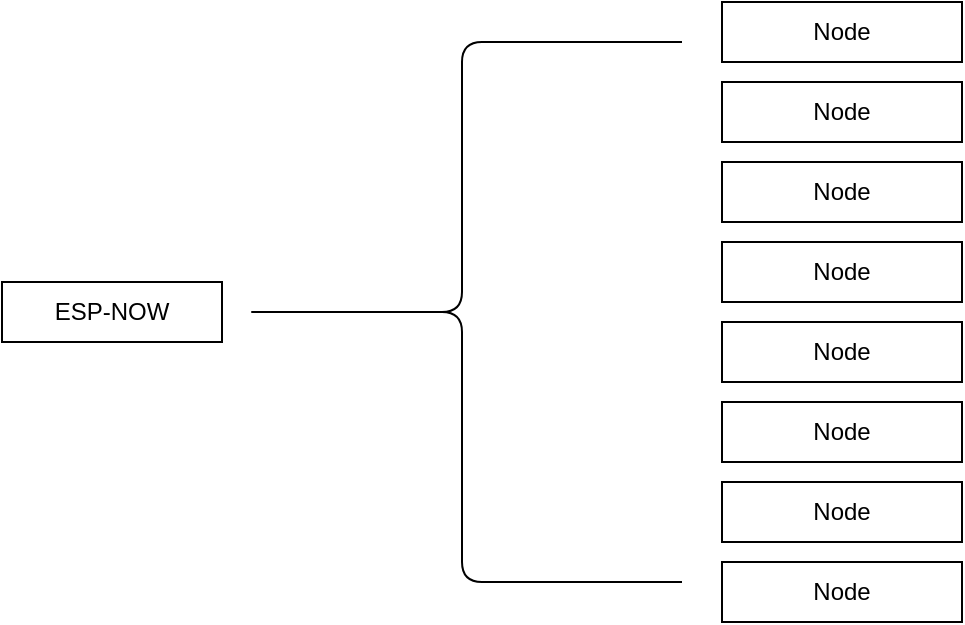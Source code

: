 <mxfile>
    <diagram id="TKS4wEM9Ur7Q1tv_GO6l" name="Page-1">
        <mxGraphModel dx="1368" dy="567" grid="1" gridSize="10" guides="1" tooltips="1" connect="1" arrows="1" fold="1" page="1" pageScale="1" pageWidth="1100" pageHeight="850" math="0" shadow="0">
            <root>
                <mxCell id="0"/>
                <mxCell id="1" parent="0"/>
                <mxCell id="71" value="ESP-NOW" style="rounded=0;whiteSpace=wrap;html=1;" parent="1" vertex="1">
                    <mxGeometry x="250" y="320" width="110" height="30" as="geometry"/>
                </mxCell>
                <mxCell id="72" value="" style="shape=curlyBracket;whiteSpace=wrap;html=1;rounded=1;labelPosition=left;verticalLabelPosition=middle;align=right;verticalAlign=middle;" parent="1" vertex="1">
                    <mxGeometry x="370" y="200" width="220" height="270" as="geometry"/>
                </mxCell>
                <mxCell id="73" value="Node" style="rounded=0;whiteSpace=wrap;html=1;" parent="1" vertex="1">
                    <mxGeometry x="610" y="180" width="120" height="30" as="geometry"/>
                </mxCell>
                <mxCell id="74" value="Node" style="rounded=0;whiteSpace=wrap;html=1;" parent="1" vertex="1">
                    <mxGeometry x="610" y="220" width="120" height="30" as="geometry"/>
                </mxCell>
                <mxCell id="75" value="Node" style="rounded=0;whiteSpace=wrap;html=1;" parent="1" vertex="1">
                    <mxGeometry x="610" y="260" width="120" height="30" as="geometry"/>
                </mxCell>
                <mxCell id="76" value="Node" style="rounded=0;whiteSpace=wrap;html=1;" parent="1" vertex="1">
                    <mxGeometry x="610" y="300" width="120" height="30" as="geometry"/>
                </mxCell>
                <mxCell id="77" value="Node" style="rounded=0;whiteSpace=wrap;html=1;" parent="1" vertex="1">
                    <mxGeometry x="610" y="340" width="120" height="30" as="geometry"/>
                </mxCell>
                <mxCell id="78" value="Node" style="rounded=0;whiteSpace=wrap;html=1;" parent="1" vertex="1">
                    <mxGeometry x="610" y="380" width="120" height="30" as="geometry"/>
                </mxCell>
                <mxCell id="79" value="Node" style="rounded=0;whiteSpace=wrap;html=1;" parent="1" vertex="1">
                    <mxGeometry x="610" y="420" width="120" height="30" as="geometry"/>
                </mxCell>
                <mxCell id="80" value="Node" style="rounded=0;whiteSpace=wrap;html=1;" parent="1" vertex="1">
                    <mxGeometry x="610" y="460" width="120" height="30" as="geometry"/>
                </mxCell>
            </root>
        </mxGraphModel>
    </diagram>
</mxfile>